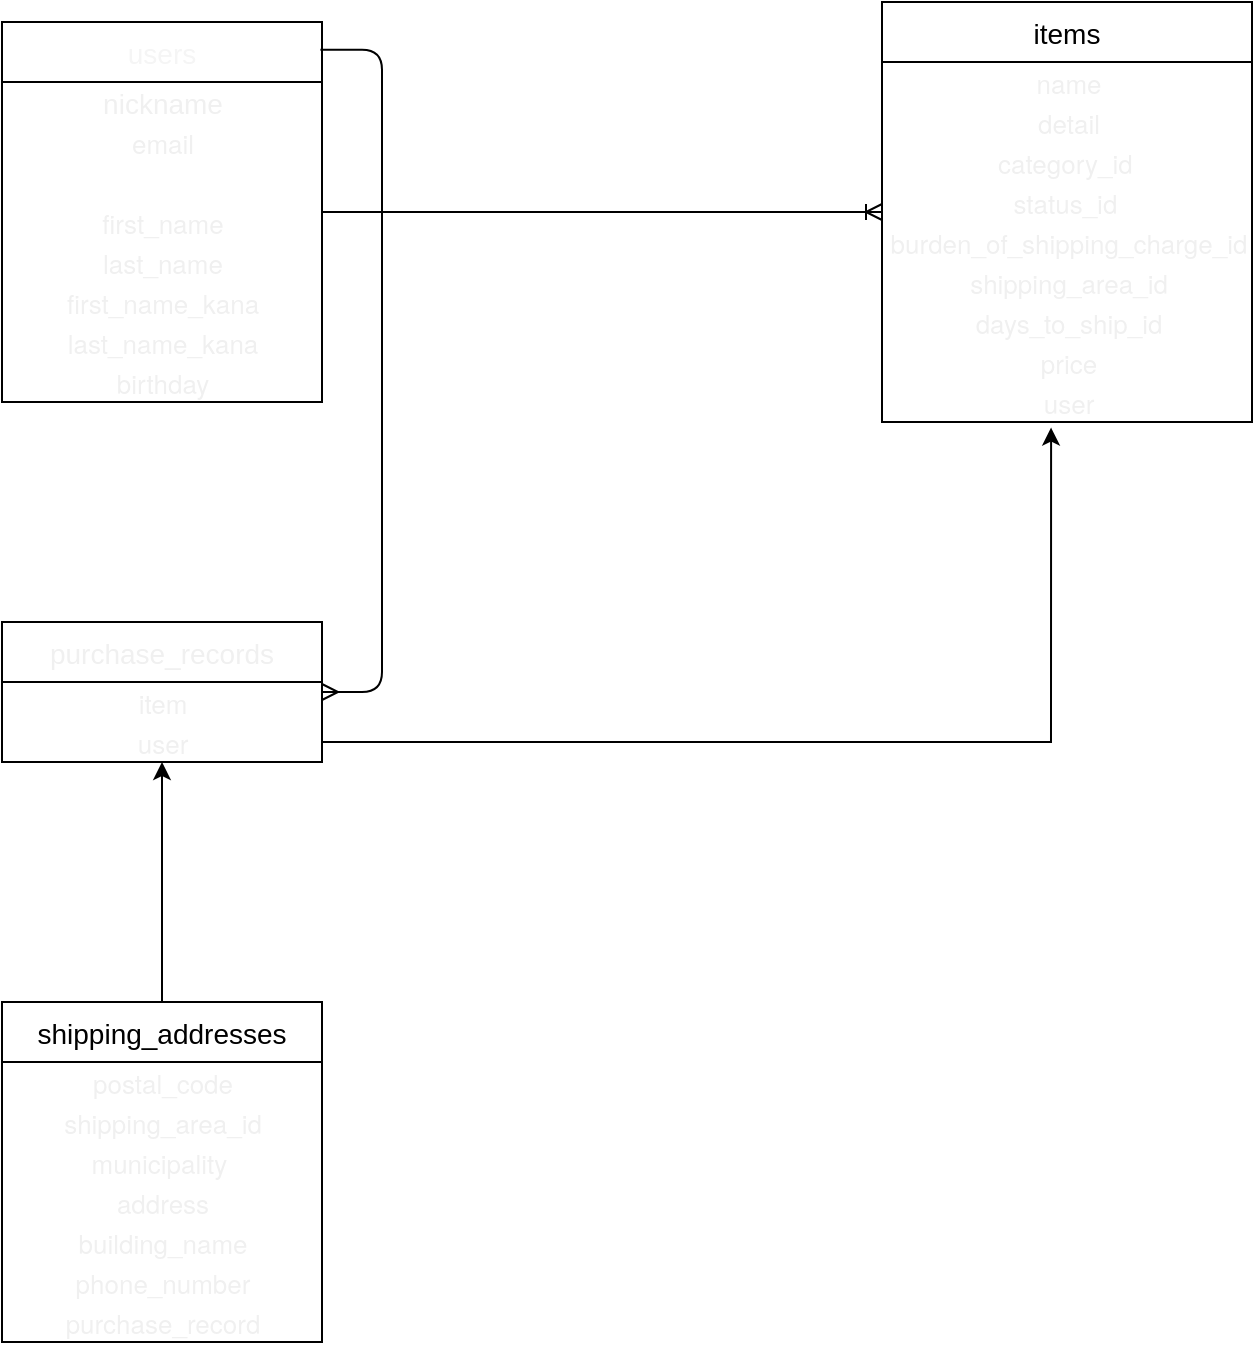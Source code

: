 <mxfile>
    <diagram id="HUGXoQ8isnVOg2FBGazs" name="ページ1">
        <mxGraphModel dx="992" dy="859" grid="1" gridSize="10" guides="1" tooltips="1" connect="1" arrows="1" fold="1" page="1" pageScale="1" pageWidth="827" pageHeight="1169" math="0" shadow="0">
            <root>
                <mxCell id="0"/>
                <mxCell id="1" parent="0"/>
                <mxCell id="119RQgGnVpth44yNPDYI-1" value="users" style="swimlane;fontStyle=0;childLayout=stackLayout;horizontal=1;startSize=30;horizontalStack=0;resizeParent=1;resizeParentMax=0;resizeLast=0;collapsible=1;marginBottom=0;align=center;fontSize=14;fontColor=#F5F5F5;" parent="1" vertex="1">
                    <mxGeometry x="20" y="50" width="160" height="190" as="geometry">
                        <mxRectangle x="20" y="50" width="70" height="30" as="alternateBounds"/>
                    </mxGeometry>
                </mxCell>
                <mxCell id="61" value="&lt;div style=&quot;text-align: justify&quot;&gt;&lt;p class=&quot;p1&quot; style=&quot;margin: 0px ; font-stretch: normal ; font-size: 13px ; line-height: normal ; font-family: &amp;quot;helvetica neue&amp;quot;&quot;&gt;&lt;span style=&quot;font-family: arial, sans-serif; font-size: 14px; text-align: left;&quot;&gt;nickname&lt;/span&gt;&lt;/p&gt;&lt;/div&gt;" style="text;html=1;align=center;verticalAlign=middle;resizable=0;points=[];autosize=1;strokeColor=none;fontColor=#F0F0F0;labelBorderColor=none;labelBackgroundColor=none;" vertex="1" parent="119RQgGnVpth44yNPDYI-1">
                    <mxGeometry y="30" width="160" height="20" as="geometry"/>
                </mxCell>
                <mxCell id="4" value="&lt;div style=&quot;text-align: justify&quot;&gt;&lt;p class=&quot;p1&quot; style=&quot;margin: 0px; font-stretch: normal; font-size: 13px; line-height: normal; font-family: &amp;quot;helvetica neue&amp;quot;;&quot;&gt;email&lt;/p&gt;&lt;/div&gt;" style="text;html=1;align=center;verticalAlign=middle;resizable=0;points=[];autosize=1;fontColor=#F0F0F0;" vertex="1" parent="119RQgGnVpth44yNPDYI-1">
                    <mxGeometry y="50" width="160" height="20" as="geometry"/>
                </mxCell>
                <mxCell id="5" value="&lt;div style=&quot;text-align: justify&quot;&gt;&lt;p class=&quot;p1&quot; style=&quot;margin: 0px; font-stretch: normal; font-size: 13px; line-height: normal; font-family: &amp;quot;helvetica neue&amp;quot;;&quot;&gt;encrypted_password&lt;/p&gt;&lt;/div&gt;" style="text;html=1;align=center;verticalAlign=middle;resizable=0;points=[];autosize=1;strokeColor=none;fontColor=#FFFFFF;" vertex="1" parent="119RQgGnVpth44yNPDYI-1">
                    <mxGeometry y="70" width="160" height="20" as="geometry"/>
                </mxCell>
                <mxCell id="7" value="&lt;div style=&quot;text-align: justify&quot;&gt;&lt;p class=&quot;p1&quot; style=&quot;margin: 0px; font-stretch: normal; font-size: 13px; line-height: normal; font-family: &amp;quot;helvetica neue&amp;quot;;&quot;&gt;first_name&lt;/p&gt;&lt;/div&gt;" style="text;html=1;align=center;verticalAlign=middle;resizable=0;points=[];autosize=1;strokeColor=none;fontColor=#F0F0F0;" vertex="1" parent="119RQgGnVpth44yNPDYI-1">
                    <mxGeometry y="90" width="160" height="20" as="geometry"/>
                </mxCell>
                <mxCell id="12" value="&lt;div style=&quot;text-align: justify&quot;&gt;&lt;p class=&quot;p1&quot; style=&quot;margin: 0px; font-stretch: normal; font-size: 13px; line-height: normal; font-family: &amp;quot;helvetica neue&amp;quot;;&quot;&gt;last_name&lt;/p&gt;&lt;/div&gt;" style="text;html=1;align=center;verticalAlign=middle;resizable=0;points=[];autosize=1;strokeColor=none;fontColor=#F0F0F0;" vertex="1" parent="119RQgGnVpth44yNPDYI-1">
                    <mxGeometry y="110" width="160" height="20" as="geometry"/>
                </mxCell>
                <mxCell id="13" value="&lt;div style=&quot;text-align: justify&quot;&gt;&lt;p class=&quot;p1&quot; style=&quot;margin: 0px; font-stretch: normal; font-size: 13px; line-height: normal; font-family: &amp;quot;helvetica neue&amp;quot;;&quot;&gt;first_name_kana&lt;/p&gt;&lt;/div&gt;" style="text;html=1;align=center;verticalAlign=middle;resizable=0;points=[];autosize=1;strokeColor=none;fontColor=#F0F0F0;" vertex="1" parent="119RQgGnVpth44yNPDYI-1">
                    <mxGeometry y="130" width="160" height="20" as="geometry"/>
                </mxCell>
                <mxCell id="14" value="&lt;div style=&quot;text-align: justify&quot;&gt;&lt;p class=&quot;p1&quot; style=&quot;margin: 0px; font-stretch: normal; font-size: 13px; line-height: normal; font-family: &amp;quot;helvetica neue&amp;quot;;&quot;&gt;last_name_kana&lt;/p&gt;&lt;/div&gt;" style="text;html=1;align=center;verticalAlign=middle;resizable=0;points=[];autosize=1;strokeColor=none;fontColor=#F0F0F0;" vertex="1" parent="119RQgGnVpth44yNPDYI-1">
                    <mxGeometry y="150" width="160" height="20" as="geometry"/>
                </mxCell>
                <mxCell id="15" value="&lt;div style=&quot;text-align: justify&quot;&gt;&lt;p class=&quot;p1&quot; style=&quot;margin: 0px; font-stretch: normal; font-size: 13px; line-height: normal; font-family: &amp;quot;helvetica neue&amp;quot;;&quot;&gt;birthday&lt;/p&gt;&lt;/div&gt;" style="text;html=1;align=center;verticalAlign=middle;resizable=0;points=[];autosize=1;strokeColor=none;fontColor=#F0F0F0;" vertex="1" parent="119RQgGnVpth44yNPDYI-1">
                    <mxGeometry y="170" width="160" height="20" as="geometry"/>
                </mxCell>
                <mxCell id="57" style="edgeStyle=orthogonalEdgeStyle;rounded=0;orthogonalLoop=1;jettySize=auto;html=1;fontColor=#F0F0F0;" edge="1" parent="1" source="119RQgGnVpth44yNPDYI-13" target="52">
                    <mxGeometry relative="1" as="geometry"/>
                </mxCell>
                <mxCell id="119RQgGnVpth44yNPDYI-13" value="shipping_addresses" style="swimlane;fontStyle=0;childLayout=stackLayout;horizontal=1;startSize=30;horizontalStack=0;resizeParent=1;resizeParentMax=0;resizeLast=0;collapsible=1;marginBottom=0;align=center;fontSize=14;" parent="1" vertex="1">
                    <mxGeometry x="20" y="540" width="160" height="170" as="geometry"/>
                </mxCell>
                <mxCell id="23" value="&lt;p class=&quot;p1&quot; style=&quot;margin: 0px ; font-stretch: normal ; font-size: 13px ; line-height: normal ; font-family: &amp;#34;helvetica neue&amp;#34;&quot;&gt;postal_code&lt;/p&gt;" style="text;html=1;align=center;verticalAlign=middle;resizable=0;points=[];autosize=1;strokeColor=none;fontColor=#F0F0F0;" vertex="1" parent="119RQgGnVpth44yNPDYI-13">
                    <mxGeometry y="30" width="160" height="20" as="geometry"/>
                </mxCell>
                <mxCell id="30" value="&lt;p class=&quot;p1&quot; style=&quot;margin: 0px; font-stretch: normal; font-size: 13px; line-height: normal; font-family: &amp;quot;helvetica neue&amp;quot;;&quot;&gt;shipping_area_id&lt;/p&gt;" style="text;html=1;align=center;verticalAlign=middle;resizable=0;points=[];autosize=1;strokeColor=none;fontColor=#F0F0F0;" vertex="1" parent="119RQgGnVpth44yNPDYI-13">
                    <mxGeometry y="50" width="160" height="20" as="geometry"/>
                </mxCell>
                <mxCell id="31" value="&lt;p class=&quot;p1&quot; style=&quot;margin: 0px; font-stretch: normal; font-size: 13px; line-height: normal; font-family: &amp;quot;helvetica neue&amp;quot;;&quot;&gt;municipality&lt;span class=&quot;Apple-converted-space&quot;&gt;&amp;nbsp;&lt;/span&gt;&lt;/p&gt;" style="text;html=1;align=center;verticalAlign=middle;resizable=0;points=[];autosize=1;strokeColor=none;fontColor=#F0F0F0;" vertex="1" parent="119RQgGnVpth44yNPDYI-13">
                    <mxGeometry y="70" width="160" height="20" as="geometry"/>
                </mxCell>
                <mxCell id="32" value="&lt;p class=&quot;p1&quot; style=&quot;margin: 0px; font-stretch: normal; font-size: 13px; line-height: normal; font-family: &amp;quot;helvetica neue&amp;quot;;&quot;&gt;address&lt;/p&gt;" style="text;html=1;align=center;verticalAlign=middle;resizable=0;points=[];autosize=1;strokeColor=none;fontColor=#F0F0F0;" vertex="1" parent="119RQgGnVpth44yNPDYI-13">
                    <mxGeometry y="90" width="160" height="20" as="geometry"/>
                </mxCell>
                <mxCell id="33" value="&lt;p class=&quot;p1&quot; style=&quot;margin: 0px ; font-stretch: normal ; font-size: 13px ; line-height: normal ; font-family: &amp;#34;helvetica neue&amp;#34;&quot;&gt;building_name&lt;/p&gt;" style="text;html=1;align=center;verticalAlign=middle;resizable=0;points=[];autosize=1;strokeColor=none;fontColor=#F0F0F0;" vertex="1" parent="119RQgGnVpth44yNPDYI-13">
                    <mxGeometry y="110" width="160" height="20" as="geometry"/>
                </mxCell>
                <mxCell id="34" value="&lt;p class=&quot;p1&quot; style=&quot;margin: 0px ; font-stretch: normal ; font-size: 13px ; line-height: normal ; font-family: &amp;#34;helvetica neue&amp;#34;&quot;&gt;phone_number&lt;/p&gt;" style="text;html=1;align=center;verticalAlign=middle;resizable=0;points=[];autosize=1;strokeColor=none;fontColor=#F0F0F0;" vertex="1" parent="119RQgGnVpth44yNPDYI-13">
                    <mxGeometry y="130" width="160" height="20" as="geometry"/>
                </mxCell>
                <mxCell id="35" value="&lt;p class=&quot;p1&quot; style=&quot;margin: 0px; font-stretch: normal; font-size: 13px; line-height: normal; font-family: &amp;quot;helvetica neue&amp;quot;;&quot;&gt;purchase_record&lt;/p&gt;" style="text;html=1;align=center;verticalAlign=middle;resizable=0;points=[];autosize=1;strokeColor=none;fontColor=#F0F0F0;" vertex="1" parent="119RQgGnVpth44yNPDYI-13">
                    <mxGeometry y="150" width="160" height="20" as="geometry"/>
                </mxCell>
                <mxCell id="42" value="items" style="swimlane;fontStyle=0;childLayout=stackLayout;horizontal=1;startSize=30;horizontalStack=0;resizeParent=1;resizeParentMax=0;resizeLast=0;collapsible=1;marginBottom=0;align=center;fontSize=14;" vertex="1" parent="1">
                    <mxGeometry x="460" y="40" width="185" height="210" as="geometry"/>
                </mxCell>
                <mxCell id="43" value="&lt;div style=&quot;text-align: justify&quot;&gt;&lt;p class=&quot;p1&quot; style=&quot;margin: 0px ; font-stretch: normal ; font-size: 13px ; line-height: normal ; font-family: &amp;#34;helvetica neue&amp;#34;&quot;&gt;name&lt;/p&gt;&lt;/div&gt;" style="text;html=1;align=center;verticalAlign=middle;resizable=0;points=[];autosize=1;strokeColor=none;fontColor=#F0F0F0;" vertex="1" parent="42">
                    <mxGeometry y="30" width="185" height="20" as="geometry"/>
                </mxCell>
                <mxCell id="44" value="&lt;div style=&quot;text-align: justify&quot;&gt;&lt;p class=&quot;p1&quot; style=&quot;margin: 0px; font-stretch: normal; font-size: 13px; line-height: normal; font-family: &amp;quot;helvetica neue&amp;quot;;&quot;&gt;detail&lt;/p&gt;&lt;/div&gt;" style="text;html=1;align=center;verticalAlign=middle;resizable=0;points=[];autosize=1;strokeColor=none;fontColor=#F0F0F0;" vertex="1" parent="42">
                    <mxGeometry y="50" width="185" height="20" as="geometry"/>
                </mxCell>
                <mxCell id="45" value="&lt;div style=&quot;text-align: justify&quot;&gt;&lt;p class=&quot;p1&quot; style=&quot;margin: 0px ; font-stretch: normal ; font-size: 13px ; line-height: normal ; font-family: &amp;quot;helvetica neue&amp;quot;&quot;&gt;category&lt;span style=&quot;font-family: &amp;quot;helvetica neue&amp;quot;;&quot;&gt;_id&lt;/span&gt;&lt;span class=&quot;Apple-converted-space&quot; style=&quot;font-family: &amp;quot;helvetica neue&amp;quot;;&quot;&gt;&amp;nbsp;&lt;/span&gt;&lt;/p&gt;&lt;/div&gt;" style="text;html=1;align=center;verticalAlign=middle;resizable=0;points=[];autosize=1;strokeColor=none;fontColor=#F0F0F0;" vertex="1" parent="42">
                    <mxGeometry y="70" width="185" height="20" as="geometry"/>
                </mxCell>
                <mxCell id="46" value="&lt;div style=&quot;text-align: justify&quot;&gt;&lt;p class=&quot;p1&quot; style=&quot;margin: 0px ; font-stretch: normal ; font-size: 13px ; line-height: normal ; font-family: &amp;quot;helvetica neue&amp;quot;&quot;&gt;status&lt;span style=&quot;font-family: &amp;quot;helvetica neue&amp;quot;;&quot;&gt;_id&lt;/span&gt;&lt;span class=&quot;Apple-converted-space&quot; style=&quot;font-family: &amp;quot;helvetica neue&amp;quot;;&quot;&gt;&amp;nbsp;&lt;/span&gt;&lt;/p&gt;&lt;/div&gt;" style="text;html=1;align=center;verticalAlign=middle;resizable=0;points=[];autosize=1;strokeColor=none;fontColor=#F0F0F0;" vertex="1" parent="42">
                    <mxGeometry y="90" width="185" height="20" as="geometry"/>
                </mxCell>
                <mxCell id="47" value="&lt;div style=&quot;text-align: justify&quot;&gt;&lt;p class=&quot;p1&quot; style=&quot;margin: 0px; font-stretch: normal; font-size: 13px; line-height: normal; font-family: &amp;quot;helvetica neue&amp;quot;;&quot;&gt;burden_of_shipping_charge_id&lt;/p&gt;&lt;/div&gt;" style="text;html=1;align=center;verticalAlign=middle;resizable=0;points=[];autosize=1;strokeColor=none;fontColor=#F0F0F0;" vertex="1" parent="42">
                    <mxGeometry y="110" width="185" height="20" as="geometry"/>
                </mxCell>
                <mxCell id="48" value="&lt;div style=&quot;text-align: justify&quot;&gt;&lt;p class=&quot;p1&quot; style=&quot;margin: 0px; font-stretch: normal; font-size: 13px; line-height: normal; font-family: &amp;quot;helvetica neue&amp;quot;;&quot;&gt;shipping_area_id&lt;/p&gt;&lt;/div&gt;" style="text;html=1;align=center;verticalAlign=middle;resizable=0;points=[];autosize=1;strokeColor=none;fontColor=#F0F0F0;" vertex="1" parent="42">
                    <mxGeometry y="130" width="185" height="20" as="geometry"/>
                </mxCell>
                <mxCell id="49" value="&lt;div style=&quot;text-align: justify&quot;&gt;&lt;p class=&quot;p1&quot; style=&quot;margin: 0px; font-stretch: normal; font-size: 13px; line-height: normal; font-family: &amp;quot;helvetica neue&amp;quot;;&quot;&gt;days_to_ship_id&lt;/p&gt;&lt;/div&gt;" style="text;html=1;align=center;verticalAlign=middle;resizable=0;points=[];autosize=1;strokeColor=none;fontColor=#F0F0F0;" vertex="1" parent="42">
                    <mxGeometry y="150" width="185" height="20" as="geometry"/>
                </mxCell>
                <mxCell id="50" value="&lt;div style=&quot;text-align: justify&quot;&gt;&lt;p class=&quot;p1&quot; style=&quot;margin: 0px; font-stretch: normal; font-size: 13px; line-height: normal; font-family: &amp;quot;helvetica neue&amp;quot;;&quot;&gt;price&lt;/p&gt;&lt;/div&gt;" style="text;html=1;align=center;verticalAlign=middle;resizable=0;points=[];autosize=1;strokeColor=none;fontColor=#F0F0F0;" vertex="1" parent="42">
                    <mxGeometry y="170" width="185" height="20" as="geometry"/>
                </mxCell>
                <mxCell id="51" value="&lt;div style=&quot;text-align: justify&quot;&gt;&lt;p class=&quot;p1&quot; style=&quot;margin: 0px; font-stretch: normal; font-size: 13px; line-height: normal; font-family: &amp;quot;helvetica neue&amp;quot;;&quot;&gt;user&lt;/p&gt;&lt;/div&gt;" style="text;html=1;align=center;verticalAlign=middle;resizable=0;points=[];autosize=1;strokeColor=none;fontColor=#F0F0F0;" vertex="1" parent="42">
                    <mxGeometry y="190" width="185" height="20" as="geometry"/>
                </mxCell>
                <mxCell id="52" value="purchase_records" style="swimlane;fontStyle=0;childLayout=stackLayout;horizontal=1;startSize=30;horizontalStack=0;resizeParent=1;resizeParentMax=0;resizeLast=0;collapsible=1;marginBottom=0;align=center;fontSize=14;fontColor=#F0F0F0;" vertex="1" parent="1">
                    <mxGeometry x="20" y="350" width="160" height="70" as="geometry"/>
                </mxCell>
                <mxCell id="53" value="&lt;p class=&quot;p1&quot; style=&quot;margin: 0px; font-stretch: normal; font-size: 13px; line-height: normal; font-family: &amp;quot;helvetica neue&amp;quot;;&quot;&gt;item&lt;/p&gt;" style="text;html=1;align=center;verticalAlign=middle;resizable=0;points=[];autosize=1;strokeColor=none;fontColor=#F0F0F0;" vertex="1" parent="52">
                    <mxGeometry y="30" width="160" height="20" as="geometry"/>
                </mxCell>
                <mxCell id="54" value="&lt;p class=&quot;p1&quot; style=&quot;margin: 0px; font-stretch: normal; font-size: 13px; line-height: normal; font-family: &amp;quot;helvetica neue&amp;quot;;&quot;&gt;user&lt;/p&gt;" style="text;html=1;align=center;verticalAlign=middle;resizable=0;points=[];autosize=1;strokeColor=none;fontColor=#F0F0F0;" vertex="1" parent="52">
                    <mxGeometry y="50" width="160" height="20" as="geometry"/>
                </mxCell>
                <mxCell id="58" style="edgeStyle=orthogonalEdgeStyle;rounded=0;orthogonalLoop=1;jettySize=auto;html=1;entryX=0.457;entryY=1.14;entryDx=0;entryDy=0;entryPerimeter=0;fontColor=#F0F0F0;" edge="1" parent="1" source="54" target="51">
                    <mxGeometry relative="1" as="geometry"/>
                </mxCell>
                <mxCell id="59" value="" style="edgeStyle=entityRelationEdgeStyle;fontSize=12;html=1;endArrow=ERmany;fontColor=#F0F0F0;exitX=0.995;exitY=0.073;exitDx=0;exitDy=0;exitPerimeter=0;" edge="1" parent="1" source="119RQgGnVpth44yNPDYI-1" target="52">
                    <mxGeometry width="100" height="100" relative="1" as="geometry">
                        <mxPoint x="310" y="400" as="sourcePoint"/>
                        <mxPoint x="410" y="300" as="targetPoint"/>
                    </mxGeometry>
                </mxCell>
                <mxCell id="60" value="" style="edgeStyle=entityRelationEdgeStyle;fontSize=12;html=1;endArrow=ERoneToMany;fontColor=#F0F0F0;" edge="1" parent="1" source="119RQgGnVpth44yNPDYI-1" target="42">
                    <mxGeometry width="100" height="100" relative="1" as="geometry">
                        <mxPoint x="310" y="400" as="sourcePoint"/>
                        <mxPoint x="410" y="300" as="targetPoint"/>
                    </mxGeometry>
                </mxCell>
            </root>
        </mxGraphModel>
    </diagram>
</mxfile>